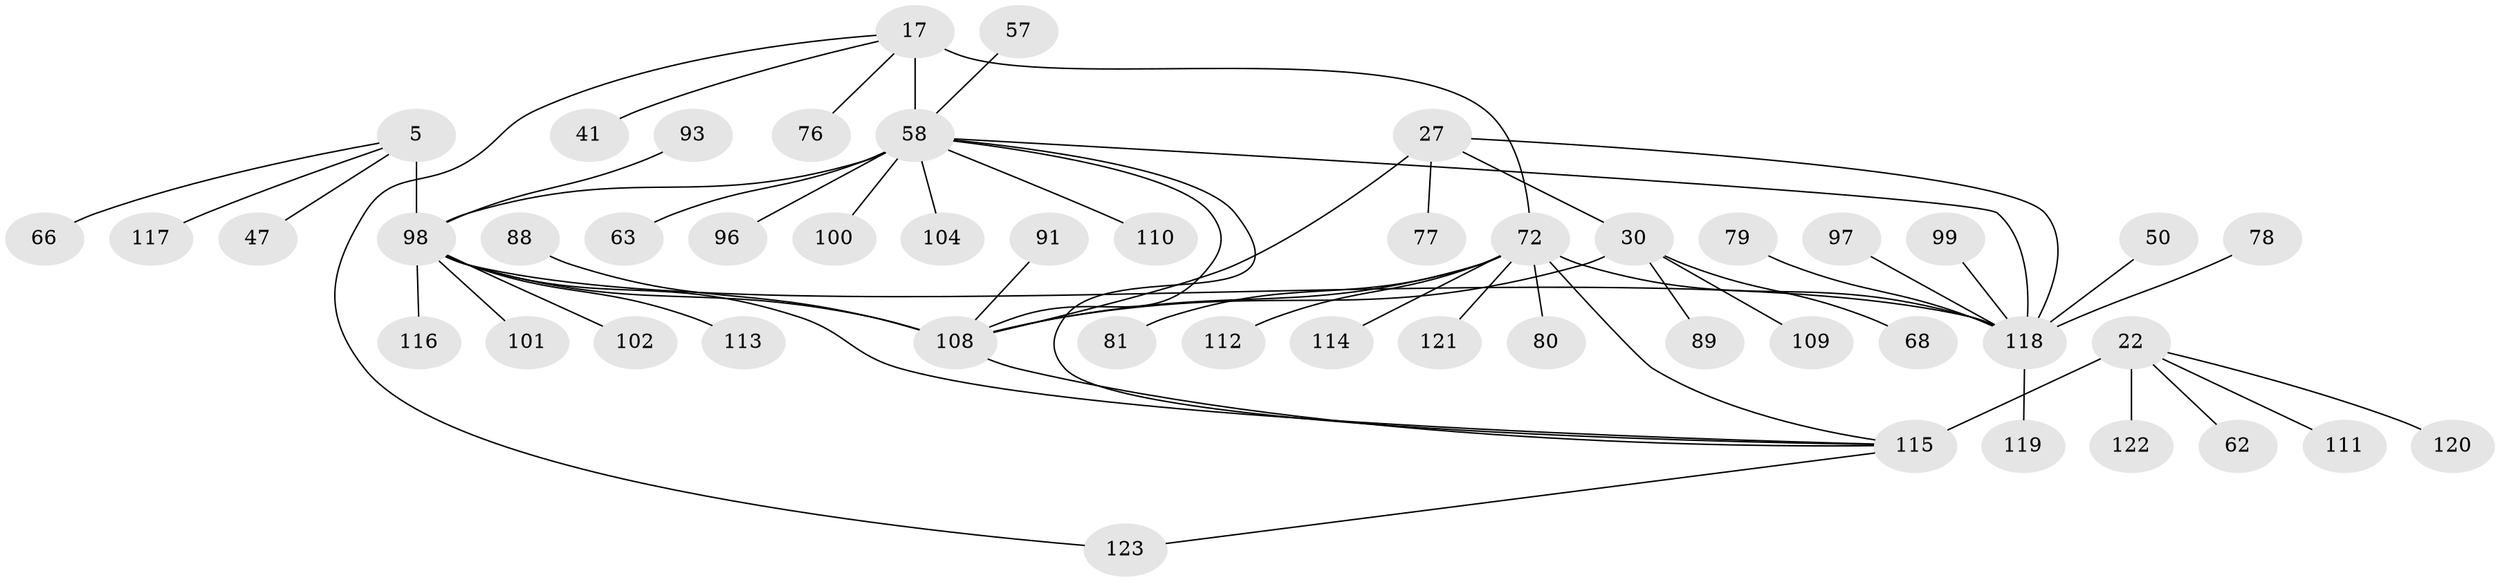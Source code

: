 // original degree distribution, {9: 0.056910569105691054, 5: 0.008130081300813009, 11: 0.016260162601626018, 10: 0.016260162601626018, 8: 0.04065040650406504, 13: 0.024390243902439025, 7: 0.024390243902439025, 12: 0.016260162601626018, 6: 0.04065040650406504, 2: 0.11382113821138211, 1: 0.6260162601626016, 3: 0.008130081300813009, 4: 0.008130081300813009}
// Generated by graph-tools (version 1.1) at 2025/57/03/04/25 21:57:29]
// undirected, 49 vertices, 58 edges
graph export_dot {
graph [start="1"]
  node [color=gray90,style=filled];
  5 [super="+2"];
  17 [super="+14"];
  22 [super="+20"];
  27 [super="+25"];
  30 [super="+28"];
  41;
  47;
  50;
  57;
  58 [super="+18+42+45+51"];
  62;
  63;
  66;
  68;
  72 [super="+34+49"];
  76;
  77;
  78;
  79;
  80;
  81;
  88;
  89;
  91 [super="+40"];
  93;
  96;
  97;
  98 [super="+87"];
  99;
  100;
  101;
  102;
  104 [super="+74"];
  108 [super="+103+43+53+60+73+86"];
  109;
  110;
  111 [super="+107"];
  112;
  113;
  114;
  115 [super="+106"];
  116;
  117 [super="+84"];
  118 [super="+64"];
  119;
  120;
  121;
  122;
  123;
  5 -- 47;
  5 -- 66;
  5 -- 117;
  5 -- 98 [weight=8];
  17 -- 76;
  17 -- 41;
  17 -- 123;
  17 -- 58 [weight=8];
  17 -- 72;
  22 -- 62;
  22 -- 120;
  22 -- 122;
  22 -- 111;
  22 -- 115 [weight=8];
  27 -- 30 [weight=4];
  27 -- 77;
  27 -- 108 [weight=4];
  27 -- 118;
  30 -- 68;
  30 -- 89;
  30 -- 109;
  30 -- 108 [weight=4];
  50 -- 118;
  57 -- 58;
  58 -- 96;
  58 -- 100;
  58 -- 104;
  58 -- 110;
  58 -- 118 [weight=3];
  58 -- 63;
  58 -- 108;
  58 -- 98 [weight=3];
  58 -- 115;
  72 -- 108 [weight=3];
  72 -- 80;
  72 -- 81;
  72 -- 114;
  72 -- 112;
  72 -- 118 [weight=8];
  72 -- 121;
  72 -- 115;
  78 -- 118;
  79 -- 118;
  88 -- 108;
  91 -- 108;
  93 -- 98;
  97 -- 118;
  98 -- 101;
  98 -- 102;
  98 -- 108;
  98 -- 113;
  98 -- 116;
  98 -- 118 [weight=2];
  98 -- 115;
  99 -- 118;
  108 -- 115;
  115 -- 123;
  118 -- 119;
}
